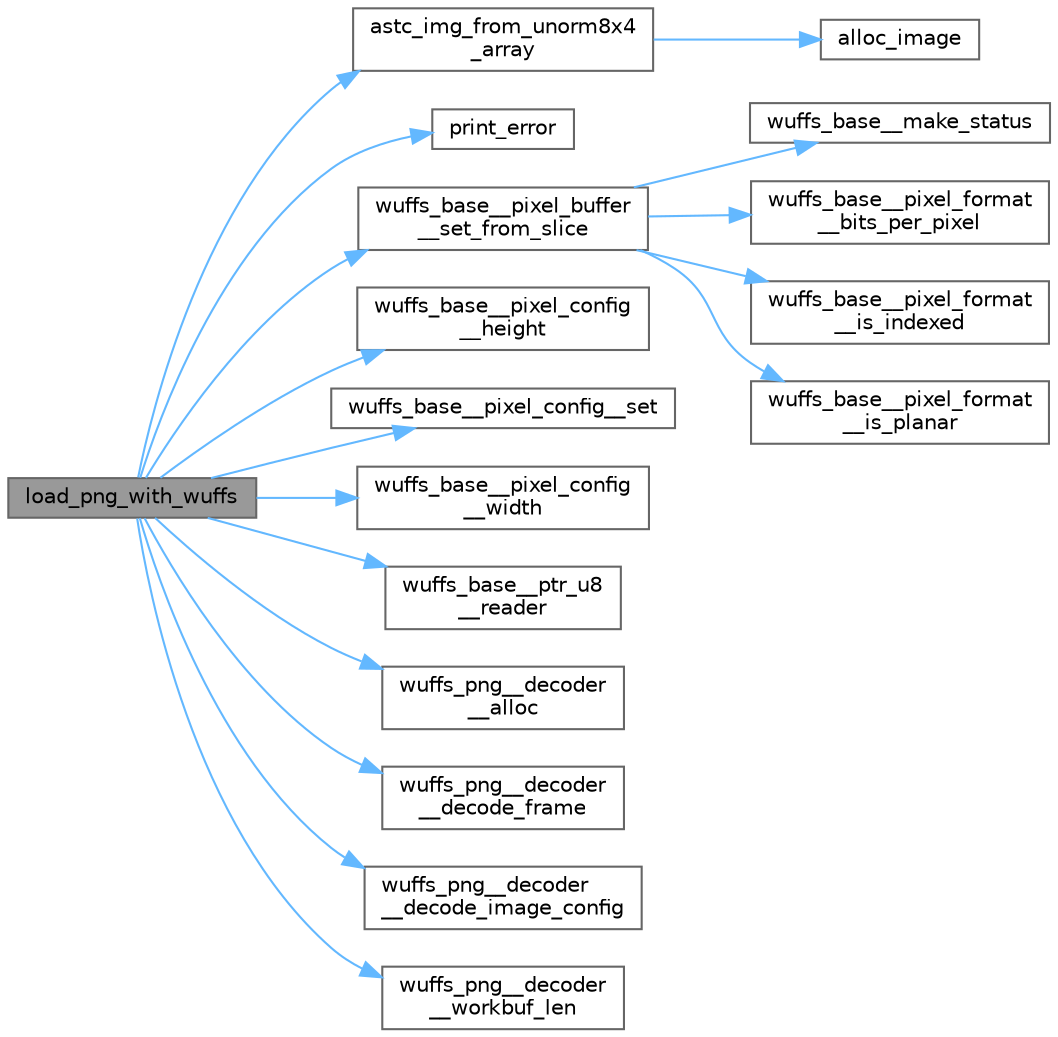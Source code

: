 digraph "load_png_with_wuffs"
{
 // LATEX_PDF_SIZE
  bgcolor="transparent";
  edge [fontname=Helvetica,fontsize=10,labelfontname=Helvetica,labelfontsize=10];
  node [fontname=Helvetica,fontsize=10,shape=box,height=0.2,width=0.4];
  rankdir="LR";
  Node1 [id="Node000001",label="load_png_with_wuffs",height=0.2,width=0.4,color="gray40", fillcolor="grey60", style="filled", fontcolor="black",tooltip="Load uncompressed PNG image."];
  Node1 -> Node2 [id="edge1_Node000001_Node000002",color="steelblue1",style="solid",tooltip=" "];
  Node2 [id="Node000002",label="astc_img_from_unorm8x4\l_array",height=0.2,width=0.4,color="grey40", fillcolor="white", style="filled",URL="$astcenccli__image_8cpp.html#a9ecc1dac86584f7e086e9962fb6c0509",tooltip="Create an image from a 2D byte data array."];
  Node2 -> Node3 [id="edge2_Node000002_Node000003",color="steelblue1",style="solid",tooltip=" "];
  Node3 [id="Node000003",label="alloc_image",height=0.2,width=0.4,color="grey40", fillcolor="white", style="filled",URL="$astcenccli__image_8cpp.html#a860f8be85c860429c0df12b581015b68",tooltip="Functions for creating in-memory ASTC image structures."];
  Node1 -> Node4 [id="edge3_Node000001_Node000004",color="steelblue1",style="solid",tooltip=" "];
  Node4 [id="Node000004",label="print_error",height=0.2,width=0.4,color="grey40", fillcolor="white", style="filled",URL="$astcenccli__internal_8h.html#a699ebbd5f0143120e8ccaa26ae386b56",tooltip="Print a string to stderr."];
  Node1 -> Node5 [id="edge4_Node000001_Node000005",color="steelblue1",style="solid",tooltip=" "];
  Node5 [id="Node000005",label="wuffs_base__pixel_buffer\l__set_from_slice",height=0.2,width=0.4,color="grey40", fillcolor="white", style="filled",URL="$wuffs-v0_83_8c.html#a6dbfe45a4cad9cea69bdcf64aec9fb8d",tooltip=" "];
  Node5 -> Node6 [id="edge5_Node000005_Node000006",color="steelblue1",style="solid",tooltip=" "];
  Node6 [id="Node000006",label="wuffs_base__make_status",height=0.2,width=0.4,color="grey40", fillcolor="white", style="filled",URL="$wuffs-v0_83_8c.html#abf415145017be45d9598bb8977e4b0ee",tooltip=" "];
  Node5 -> Node7 [id="edge6_Node000005_Node000007",color="steelblue1",style="solid",tooltip=" "];
  Node7 [id="Node000007",label="wuffs_base__pixel_format\l__bits_per_pixel",height=0.2,width=0.4,color="grey40", fillcolor="white", style="filled",URL="$wuffs-v0_83_8c.html#a25648a08376355264061fa84cb465f27",tooltip=" "];
  Node5 -> Node8 [id="edge7_Node000005_Node000008",color="steelblue1",style="solid",tooltip=" "];
  Node8 [id="Node000008",label="wuffs_base__pixel_format\l__is_indexed",height=0.2,width=0.4,color="grey40", fillcolor="white", style="filled",URL="$wuffs-v0_83_8c.html#a2ae9a1c922cc1b3a5df8d69588682fb1",tooltip=" "];
  Node5 -> Node9 [id="edge8_Node000005_Node000009",color="steelblue1",style="solid",tooltip=" "];
  Node9 [id="Node000009",label="wuffs_base__pixel_format\l__is_planar",height=0.2,width=0.4,color="grey40", fillcolor="white", style="filled",URL="$wuffs-v0_83_8c.html#a98e6ab25267903c352474a6b2faced0c",tooltip=" "];
  Node1 -> Node10 [id="edge9_Node000001_Node000010",color="steelblue1",style="solid",tooltip=" "];
  Node10 [id="Node000010",label="wuffs_base__pixel_config\l__height",height=0.2,width=0.4,color="grey40", fillcolor="white", style="filled",URL="$wuffs-v0_83_8c.html#adefd33c267daa0d55e11eb5f6d363625",tooltip=" "];
  Node1 -> Node11 [id="edge10_Node000001_Node000011",color="steelblue1",style="solid",tooltip=" "];
  Node11 [id="Node000011",label="wuffs_base__pixel_config__set",height=0.2,width=0.4,color="grey40", fillcolor="white", style="filled",URL="$wuffs-v0_83_8c.html#a0a7abef0beaadad92348c82277311994",tooltip=" "];
  Node1 -> Node12 [id="edge11_Node000001_Node000012",color="steelblue1",style="solid",tooltip=" "];
  Node12 [id="Node000012",label="wuffs_base__pixel_config\l__width",height=0.2,width=0.4,color="grey40", fillcolor="white", style="filled",URL="$wuffs-v0_83_8c.html#a5f2035e154cd391ccf4d43a5f759f25f",tooltip=" "];
  Node1 -> Node13 [id="edge12_Node000001_Node000013",color="steelblue1",style="solid",tooltip=" "];
  Node13 [id="Node000013",label="wuffs_base__ptr_u8\l__reader",height=0.2,width=0.4,color="grey40", fillcolor="white", style="filled",URL="$wuffs-v0_83_8c.html#a00677163623339195a082d5c359983d7",tooltip=" "];
  Node1 -> Node14 [id="edge13_Node000001_Node000014",color="steelblue1",style="solid",tooltip=" "];
  Node14 [id="Node000014",label="wuffs_png__decoder\l__alloc",height=0.2,width=0.4,color="grey40", fillcolor="white", style="filled",URL="$wuffs-v0_83_8c.html#a5d2bcf3dfcd583a62738e059b0d27d80",tooltip=" "];
  Node1 -> Node15 [id="edge14_Node000001_Node000015",color="steelblue1",style="solid",tooltip=" "];
  Node15 [id="Node000015",label="wuffs_png__decoder\l__decode_frame",height=0.2,width=0.4,color="grey40", fillcolor="white", style="filled",URL="$wuffs-v0_83_8c.html#af57d8e43628d94b43f9443fb8303fdeb",tooltip=" "];
  Node1 -> Node16 [id="edge15_Node000001_Node000016",color="steelblue1",style="solid",tooltip=" "];
  Node16 [id="Node000016",label="wuffs_png__decoder\l__decode_image_config",height=0.2,width=0.4,color="grey40", fillcolor="white", style="filled",URL="$wuffs-v0_83_8c.html#ad48f0296dc931ce5dcea8a0c30e642c0",tooltip=" "];
  Node1 -> Node17 [id="edge16_Node000001_Node000017",color="steelblue1",style="solid",tooltip=" "];
  Node17 [id="Node000017",label="wuffs_png__decoder\l__workbuf_len",height=0.2,width=0.4,color="grey40", fillcolor="white", style="filled",URL="$wuffs-v0_83_8c.html#af83f3e29886ee92948f6e9c792ea018e",tooltip=" "];
}
